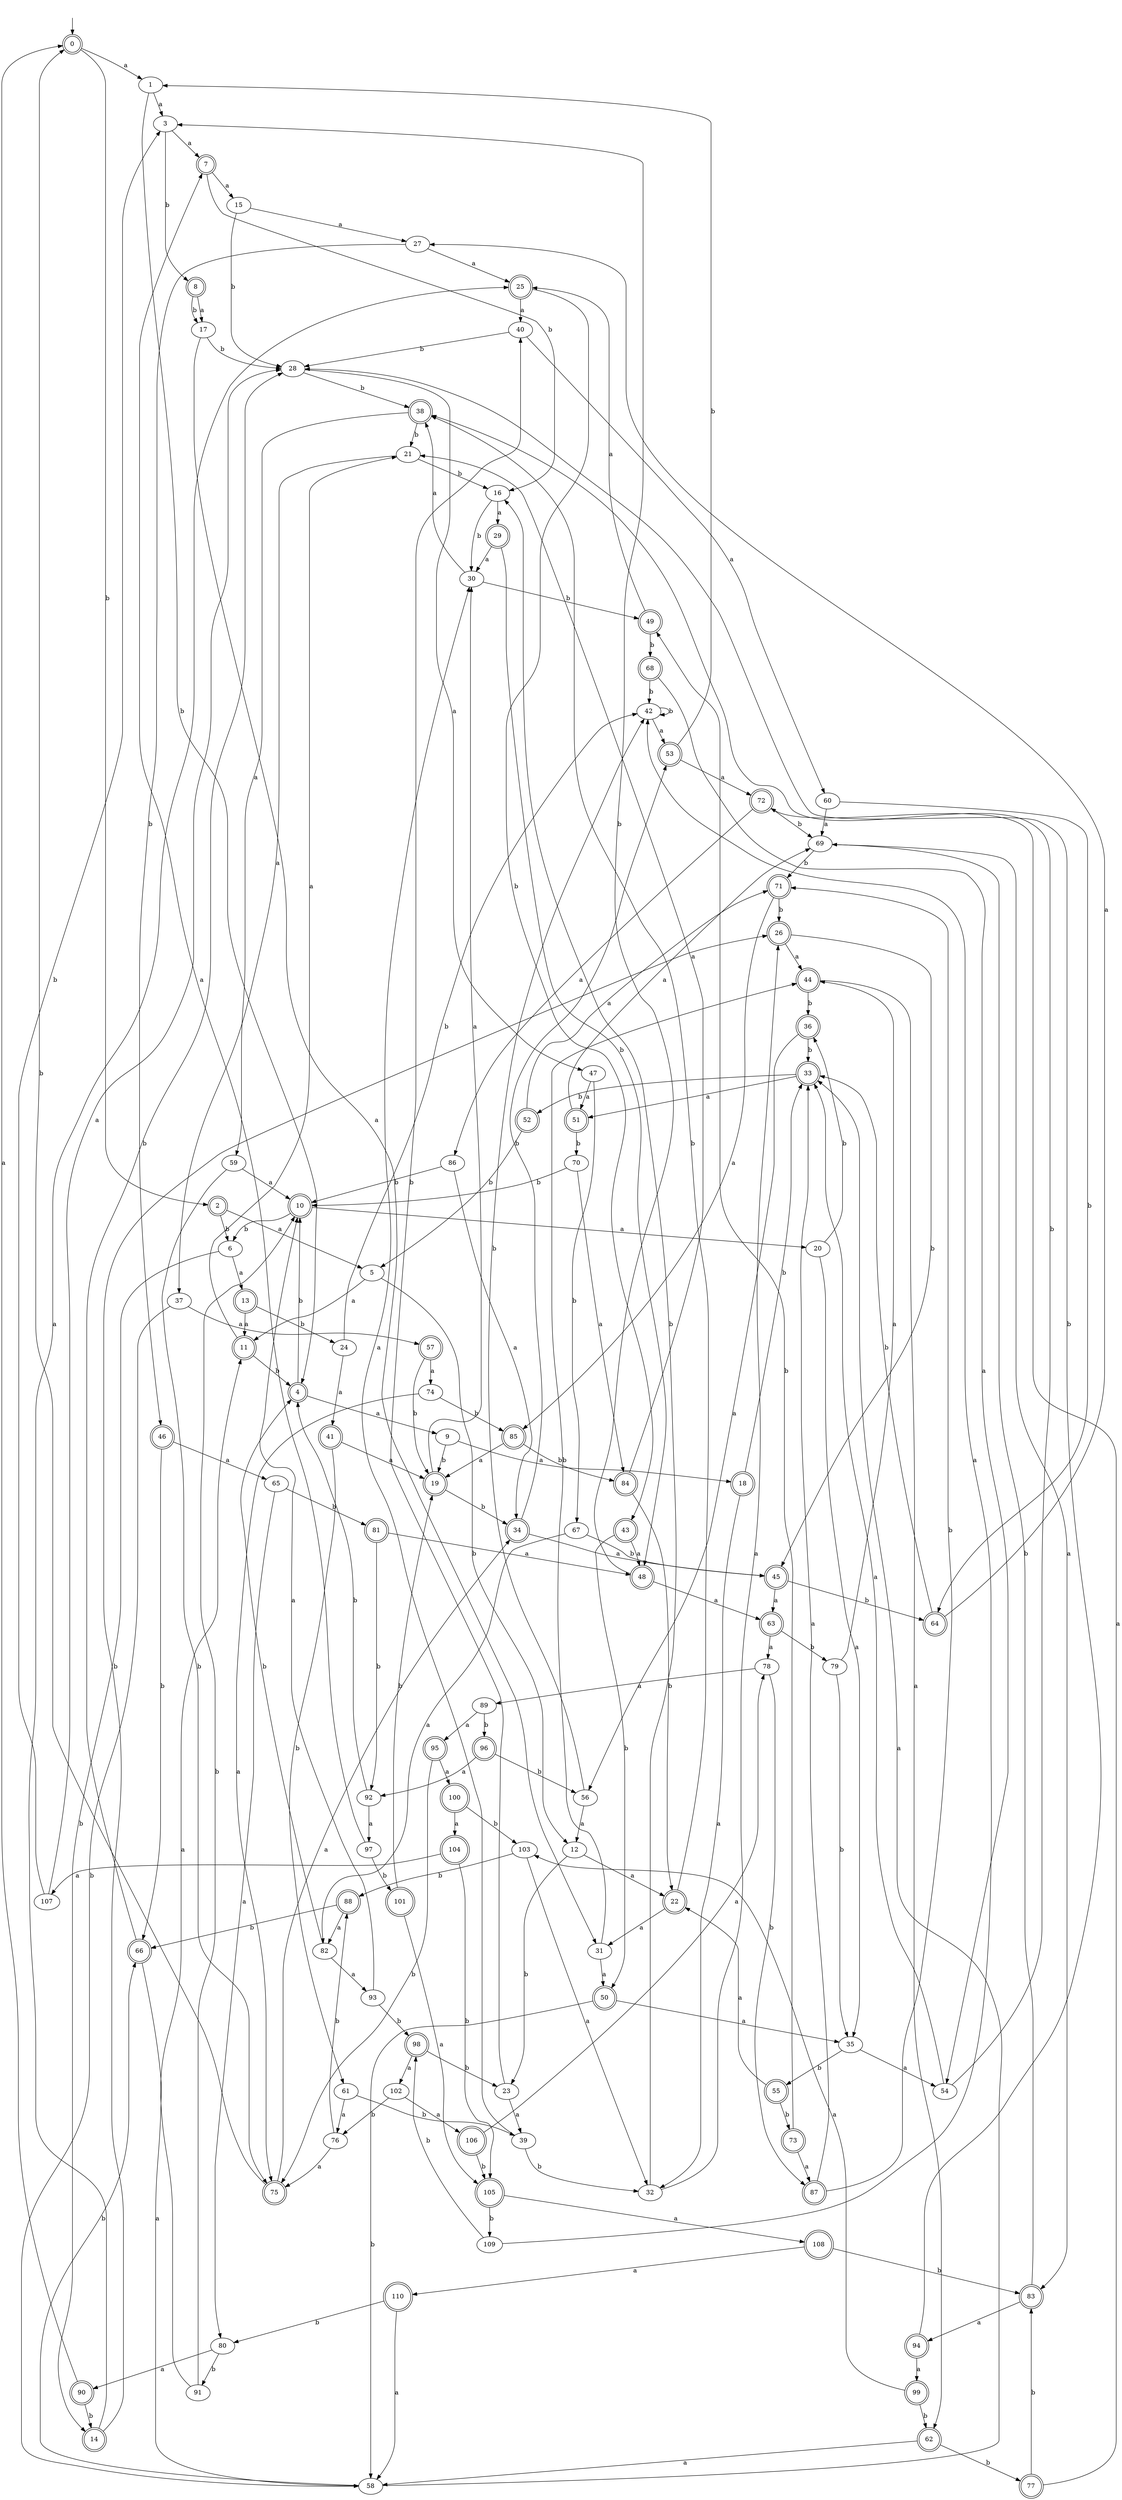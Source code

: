 digraph RandomDFA {
  __start0 [label="", shape=none];
  __start0 -> 0 [label=""];
  0 [shape=circle] [shape=doublecircle]
  0 -> 1 [label="a"]
  0 -> 2 [label="b"]
  1
  1 -> 3 [label="a"]
  1 -> 4 [label="b"]
  2 [shape=doublecircle]
  2 -> 5 [label="a"]
  2 -> 6 [label="b"]
  3
  3 -> 7 [label="a"]
  3 -> 8 [label="b"]
  4 [shape=doublecircle]
  4 -> 9 [label="a"]
  4 -> 10 [label="b"]
  5
  5 -> 11 [label="a"]
  5 -> 12 [label="b"]
  6
  6 -> 13 [label="a"]
  6 -> 14 [label="b"]
  7 [shape=doublecircle]
  7 -> 15 [label="a"]
  7 -> 16 [label="b"]
  8 [shape=doublecircle]
  8 -> 17 [label="a"]
  8 -> 17 [label="b"]
  9
  9 -> 18 [label="a"]
  9 -> 19 [label="b"]
  10 [shape=doublecircle]
  10 -> 20 [label="a"]
  10 -> 6 [label="b"]
  11 [shape=doublecircle]
  11 -> 21 [label="a"]
  11 -> 4 [label="b"]
  12
  12 -> 22 [label="a"]
  12 -> 23 [label="b"]
  13 [shape=doublecircle]
  13 -> 11 [label="a"]
  13 -> 24 [label="b"]
  14 [shape=doublecircle]
  14 -> 25 [label="a"]
  14 -> 26 [label="b"]
  15
  15 -> 27 [label="a"]
  15 -> 28 [label="b"]
  16
  16 -> 29 [label="a"]
  16 -> 30 [label="b"]
  17
  17 -> 31 [label="a"]
  17 -> 28 [label="b"]
  18 [shape=doublecircle]
  18 -> 32 [label="a"]
  18 -> 33 [label="b"]
  19 [shape=doublecircle]
  19 -> 30 [label="a"]
  19 -> 34 [label="b"]
  20
  20 -> 35 [label="a"]
  20 -> 36 [label="b"]
  21
  21 -> 37 [label="a"]
  21 -> 16 [label="b"]
  22 [shape=doublecircle]
  22 -> 31 [label="a"]
  22 -> 38 [label="b"]
  23
  23 -> 39 [label="a"]
  23 -> 40 [label="b"]
  24
  24 -> 41 [label="a"]
  24 -> 42 [label="b"]
  25 [shape=doublecircle]
  25 -> 40 [label="a"]
  25 -> 43 [label="b"]
  26 [shape=doublecircle]
  26 -> 44 [label="a"]
  26 -> 45 [label="b"]
  27
  27 -> 25 [label="a"]
  27 -> 46 [label="b"]
  28
  28 -> 47 [label="a"]
  28 -> 38 [label="b"]
  29 [shape=doublecircle]
  29 -> 30 [label="a"]
  29 -> 48 [label="b"]
  30
  30 -> 38 [label="a"]
  30 -> 49 [label="b"]
  31
  31 -> 50 [label="a"]
  31 -> 44 [label="b"]
  32
  32 -> 26 [label="a"]
  32 -> 16 [label="b"]
  33 [shape=doublecircle]
  33 -> 51 [label="a"]
  33 -> 52 [label="b"]
  34 [shape=doublecircle]
  34 -> 45 [label="a"]
  34 -> 53 [label="b"]
  35
  35 -> 54 [label="a"]
  35 -> 55 [label="b"]
  36 [shape=doublecircle]
  36 -> 56 [label="a"]
  36 -> 33 [label="b"]
  37
  37 -> 57 [label="a"]
  37 -> 58 [label="b"]
  38 [shape=doublecircle]
  38 -> 59 [label="a"]
  38 -> 21 [label="b"]
  39
  39 -> 30 [label="a"]
  39 -> 32 [label="b"]
  40
  40 -> 60 [label="a"]
  40 -> 28 [label="b"]
  41 [shape=doublecircle]
  41 -> 19 [label="a"]
  41 -> 61 [label="b"]
  42
  42 -> 53 [label="a"]
  42 -> 42 [label="b"]
  43 [shape=doublecircle]
  43 -> 48 [label="a"]
  43 -> 50 [label="b"]
  44 [shape=doublecircle]
  44 -> 62 [label="a"]
  44 -> 36 [label="b"]
  45 [shape=doublecircle]
  45 -> 63 [label="a"]
  45 -> 64 [label="b"]
  46 [shape=doublecircle]
  46 -> 65 [label="a"]
  46 -> 66 [label="b"]
  47
  47 -> 51 [label="a"]
  47 -> 67 [label="b"]
  48 [shape=doublecircle]
  48 -> 63 [label="a"]
  48 -> 3 [label="b"]
  49 [shape=doublecircle]
  49 -> 25 [label="a"]
  49 -> 68 [label="b"]
  50 [shape=doublecircle]
  50 -> 35 [label="a"]
  50 -> 58 [label="b"]
  51 [shape=doublecircle]
  51 -> 69 [label="a"]
  51 -> 70 [label="b"]
  52 [shape=doublecircle]
  52 -> 71 [label="a"]
  52 -> 5 [label="b"]
  53 [shape=doublecircle]
  53 -> 72 [label="a"]
  53 -> 1 [label="b"]
  54
  54 -> 33 [label="a"]
  54 -> 38 [label="b"]
  55 [shape=doublecircle]
  55 -> 22 [label="a"]
  55 -> 73 [label="b"]
  56
  56 -> 12 [label="a"]
  56 -> 42 [label="b"]
  57 [shape=doublecircle]
  57 -> 74 [label="a"]
  57 -> 19 [label="b"]
  58
  58 -> 33 [label="a"]
  58 -> 66 [label="b"]
  59
  59 -> 10 [label="a"]
  59 -> 75 [label="b"]
  60
  60 -> 69 [label="a"]
  60 -> 64 [label="b"]
  61
  61 -> 76 [label="a"]
  61 -> 39 [label="b"]
  62 [shape=doublecircle]
  62 -> 58 [label="a"]
  62 -> 77 [label="b"]
  63 [shape=doublecircle]
  63 -> 78 [label="a"]
  63 -> 79 [label="b"]
  64 [shape=doublecircle]
  64 -> 27 [label="a"]
  64 -> 33 [label="b"]
  65
  65 -> 80 [label="a"]
  65 -> 81 [label="b"]
  66 [shape=doublecircle]
  66 -> 58 [label="a"]
  66 -> 28 [label="b"]
  67
  67 -> 82 [label="a"]
  67 -> 45 [label="b"]
  68 [shape=doublecircle]
  68 -> 54 [label="a"]
  68 -> 42 [label="b"]
  69
  69 -> 83 [label="a"]
  69 -> 71 [label="b"]
  70
  70 -> 84 [label="a"]
  70 -> 10 [label="b"]
  71 [shape=doublecircle]
  71 -> 85 [label="a"]
  71 -> 26 [label="b"]
  72 [shape=doublecircle]
  72 -> 86 [label="a"]
  72 -> 69 [label="b"]
  73 [shape=doublecircle]
  73 -> 87 [label="a"]
  73 -> 49 [label="b"]
  74
  74 -> 75 [label="a"]
  74 -> 85 [label="b"]
  75 [shape=doublecircle]
  75 -> 34 [label="a"]
  75 -> 0 [label="b"]
  76
  76 -> 75 [label="a"]
  76 -> 88 [label="b"]
  77 [shape=doublecircle]
  77 -> 72 [label="a"]
  77 -> 83 [label="b"]
  78
  78 -> 89 [label="a"]
  78 -> 87 [label="b"]
  79
  79 -> 44 [label="a"]
  79 -> 35 [label="b"]
  80
  80 -> 90 [label="a"]
  80 -> 91 [label="b"]
  81 [shape=doublecircle]
  81 -> 48 [label="a"]
  81 -> 92 [label="b"]
  82
  82 -> 93 [label="a"]
  82 -> 4 [label="b"]
  83 [shape=doublecircle]
  83 -> 94 [label="a"]
  83 -> 69 [label="b"]
  84 [shape=doublecircle]
  84 -> 21 [label="a"]
  84 -> 22 [label="b"]
  85 [shape=doublecircle]
  85 -> 19 [label="a"]
  85 -> 84 [label="b"]
  86
  86 -> 34 [label="a"]
  86 -> 10 [label="b"]
  87 [shape=doublecircle]
  87 -> 33 [label="a"]
  87 -> 71 [label="b"]
  88 [shape=doublecircle]
  88 -> 82 [label="a"]
  88 -> 66 [label="b"]
  89
  89 -> 95 [label="a"]
  89 -> 96 [label="b"]
  90 [shape=doublecircle]
  90 -> 0 [label="a"]
  90 -> 14 [label="b"]
  91
  91 -> 11 [label="a"]
  91 -> 10 [label="b"]
  92
  92 -> 97 [label="a"]
  92 -> 4 [label="b"]
  93
  93 -> 10 [label="a"]
  93 -> 98 [label="b"]
  94 [shape=doublecircle]
  94 -> 99 [label="a"]
  94 -> 28 [label="b"]
  95 [shape=doublecircle]
  95 -> 100 [label="a"]
  95 -> 75 [label="b"]
  96 [shape=doublecircle]
  96 -> 92 [label="a"]
  96 -> 56 [label="b"]
  97
  97 -> 7 [label="a"]
  97 -> 101 [label="b"]
  98 [shape=doublecircle]
  98 -> 102 [label="a"]
  98 -> 23 [label="b"]
  99 [shape=doublecircle]
  99 -> 103 [label="a"]
  99 -> 62 [label="b"]
  100 [shape=doublecircle]
  100 -> 104 [label="a"]
  100 -> 103 [label="b"]
  101 [shape=doublecircle]
  101 -> 105 [label="a"]
  101 -> 19 [label="b"]
  102
  102 -> 106 [label="a"]
  102 -> 76 [label="b"]
  103
  103 -> 32 [label="a"]
  103 -> 88 [label="b"]
  104 [shape=doublecircle]
  104 -> 107 [label="a"]
  104 -> 105 [label="b"]
  105 [shape=doublecircle]
  105 -> 108 [label="a"]
  105 -> 109 [label="b"]
  106 [shape=doublecircle]
  106 -> 78 [label="a"]
  106 -> 105 [label="b"]
  107
  107 -> 28 [label="a"]
  107 -> 3 [label="b"]
  108 [shape=doublecircle]
  108 -> 110 [label="a"]
  108 -> 83 [label="b"]
  109
  109 -> 42 [label="a"]
  109 -> 98 [label="b"]
  110 [shape=doublecircle]
  110 -> 58 [label="a"]
  110 -> 80 [label="b"]
}
